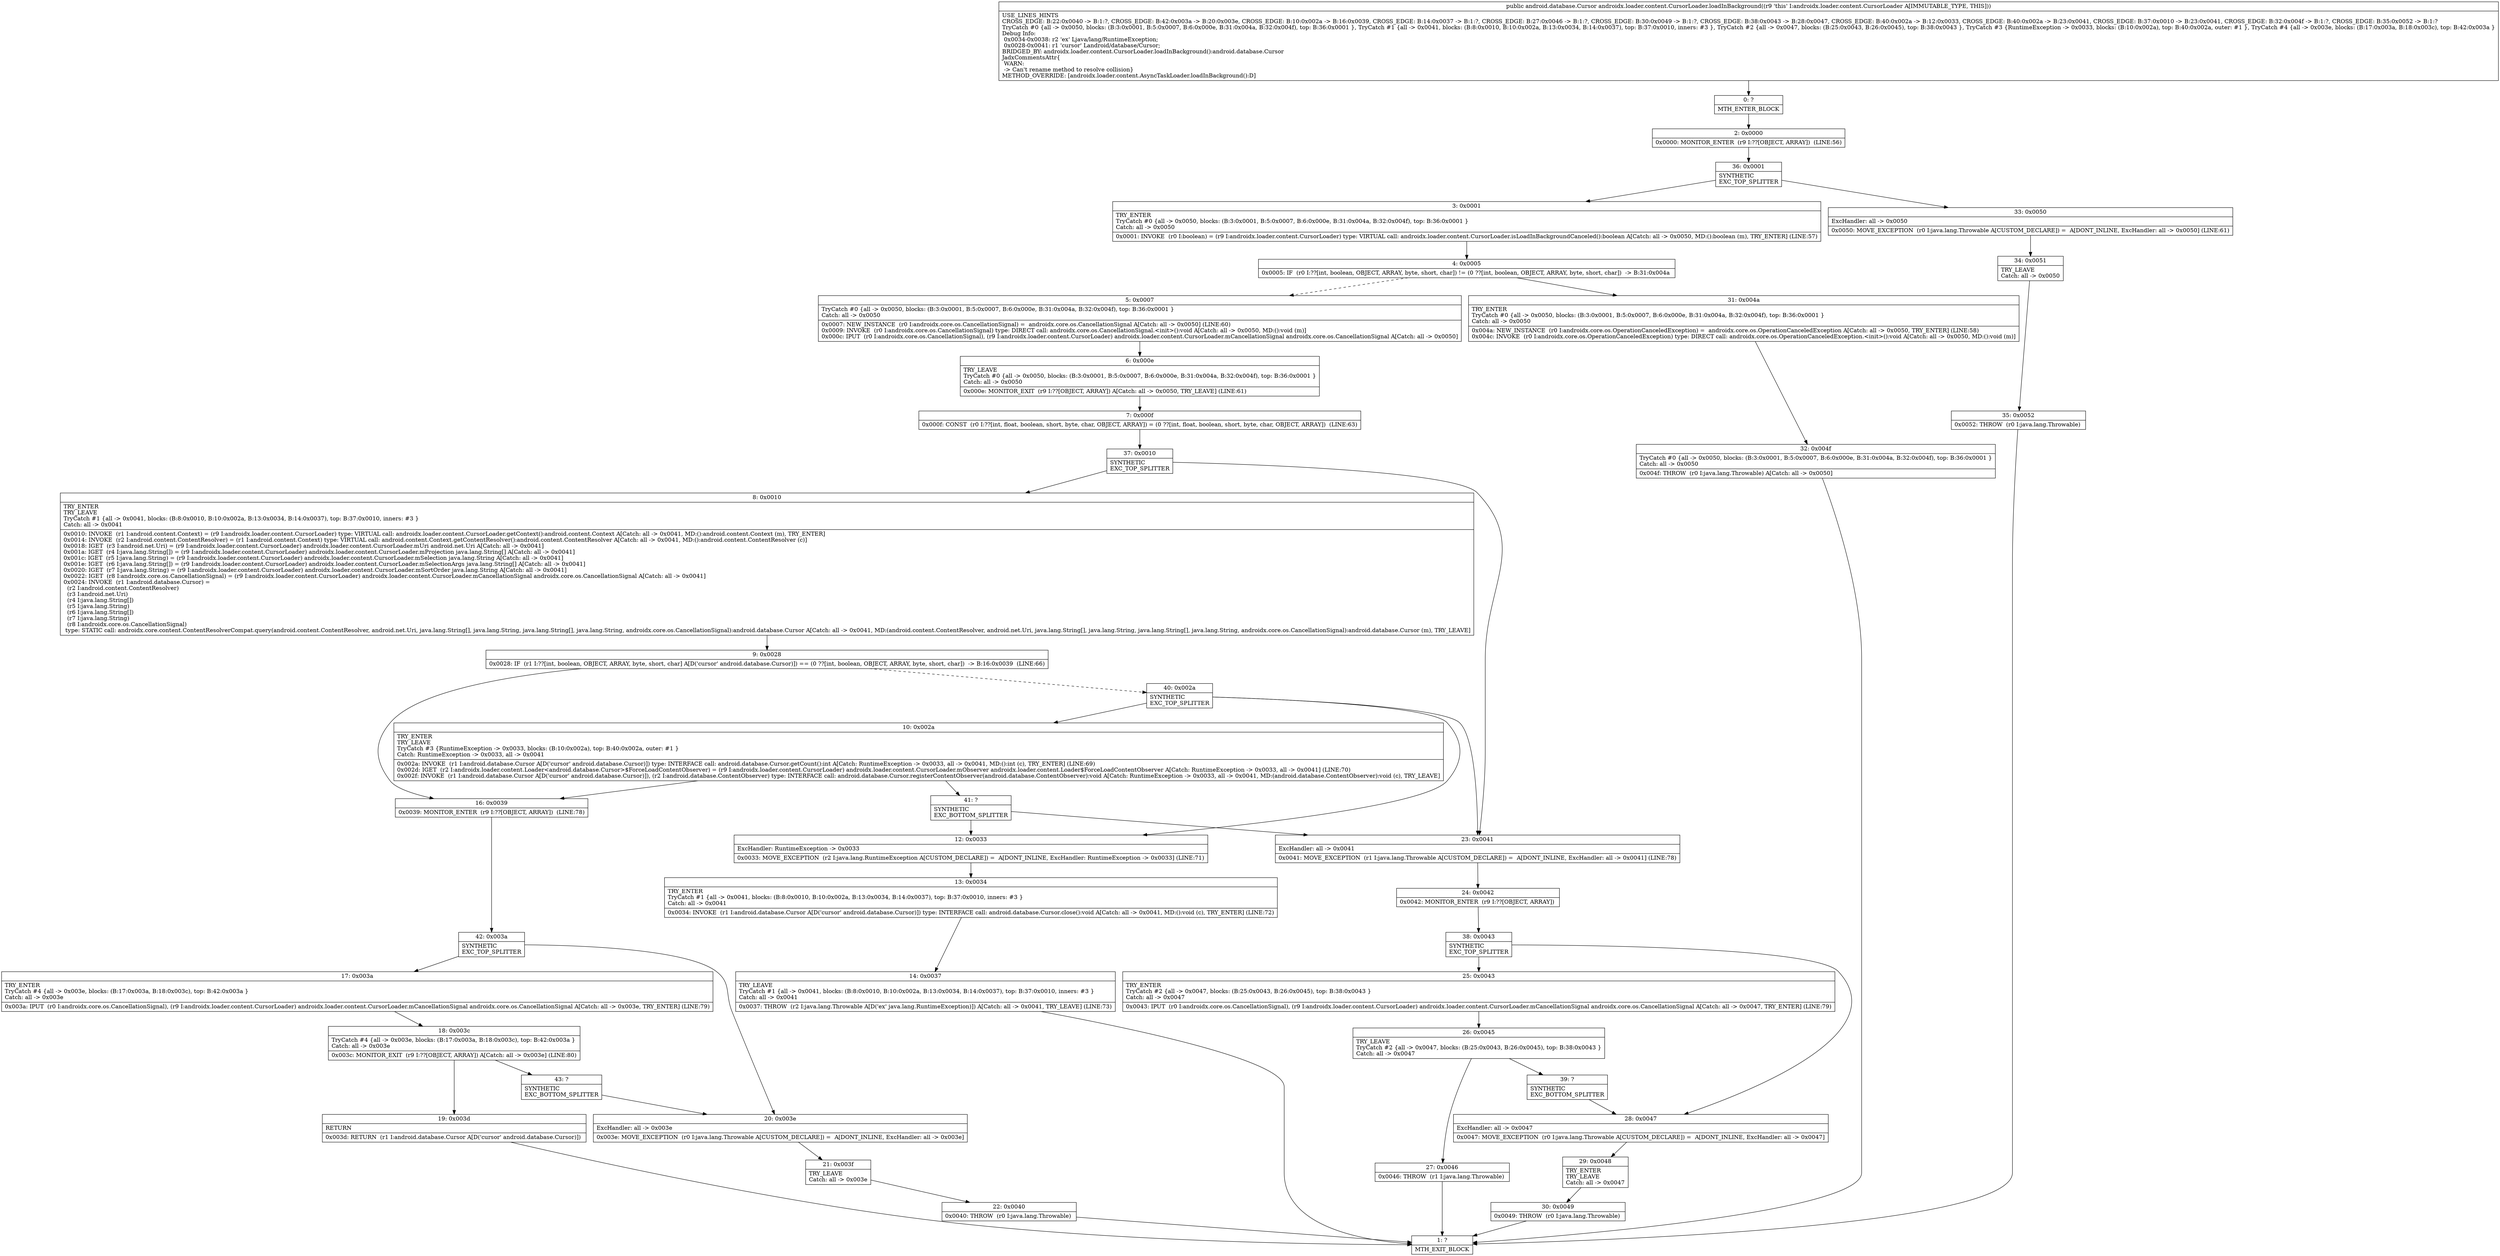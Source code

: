 digraph "CFG forandroidx.loader.content.CursorLoader.loadInBackground()Landroid\/database\/Cursor;" {
Node_0 [shape=record,label="{0\:\ ?|MTH_ENTER_BLOCK\l}"];
Node_2 [shape=record,label="{2\:\ 0x0000|0x0000: MONITOR_ENTER  (r9 I:??[OBJECT, ARRAY])  (LINE:56)\l}"];
Node_36 [shape=record,label="{36\:\ 0x0001|SYNTHETIC\lEXC_TOP_SPLITTER\l}"];
Node_3 [shape=record,label="{3\:\ 0x0001|TRY_ENTER\lTryCatch #0 \{all \-\> 0x0050, blocks: (B:3:0x0001, B:5:0x0007, B:6:0x000e, B:31:0x004a, B:32:0x004f), top: B:36:0x0001 \}\lCatch: all \-\> 0x0050\l|0x0001: INVOKE  (r0 I:boolean) = (r9 I:androidx.loader.content.CursorLoader) type: VIRTUAL call: androidx.loader.content.CursorLoader.isLoadInBackgroundCanceled():boolean A[Catch: all \-\> 0x0050, MD:():boolean (m), TRY_ENTER] (LINE:57)\l}"];
Node_4 [shape=record,label="{4\:\ 0x0005|0x0005: IF  (r0 I:??[int, boolean, OBJECT, ARRAY, byte, short, char]) != (0 ??[int, boolean, OBJECT, ARRAY, byte, short, char])  \-\> B:31:0x004a \l}"];
Node_5 [shape=record,label="{5\:\ 0x0007|TryCatch #0 \{all \-\> 0x0050, blocks: (B:3:0x0001, B:5:0x0007, B:6:0x000e, B:31:0x004a, B:32:0x004f), top: B:36:0x0001 \}\lCatch: all \-\> 0x0050\l|0x0007: NEW_INSTANCE  (r0 I:androidx.core.os.CancellationSignal) =  androidx.core.os.CancellationSignal A[Catch: all \-\> 0x0050] (LINE:60)\l0x0009: INVOKE  (r0 I:androidx.core.os.CancellationSignal) type: DIRECT call: androidx.core.os.CancellationSignal.\<init\>():void A[Catch: all \-\> 0x0050, MD:():void (m)]\l0x000c: IPUT  (r0 I:androidx.core.os.CancellationSignal), (r9 I:androidx.loader.content.CursorLoader) androidx.loader.content.CursorLoader.mCancellationSignal androidx.core.os.CancellationSignal A[Catch: all \-\> 0x0050]\l}"];
Node_6 [shape=record,label="{6\:\ 0x000e|TRY_LEAVE\lTryCatch #0 \{all \-\> 0x0050, blocks: (B:3:0x0001, B:5:0x0007, B:6:0x000e, B:31:0x004a, B:32:0x004f), top: B:36:0x0001 \}\lCatch: all \-\> 0x0050\l|0x000e: MONITOR_EXIT  (r9 I:??[OBJECT, ARRAY]) A[Catch: all \-\> 0x0050, TRY_LEAVE] (LINE:61)\l}"];
Node_7 [shape=record,label="{7\:\ 0x000f|0x000f: CONST  (r0 I:??[int, float, boolean, short, byte, char, OBJECT, ARRAY]) = (0 ??[int, float, boolean, short, byte, char, OBJECT, ARRAY])  (LINE:63)\l}"];
Node_37 [shape=record,label="{37\:\ 0x0010|SYNTHETIC\lEXC_TOP_SPLITTER\l}"];
Node_8 [shape=record,label="{8\:\ 0x0010|TRY_ENTER\lTRY_LEAVE\lTryCatch #1 \{all \-\> 0x0041, blocks: (B:8:0x0010, B:10:0x002a, B:13:0x0034, B:14:0x0037), top: B:37:0x0010, inners: #3 \}\lCatch: all \-\> 0x0041\l|0x0010: INVOKE  (r1 I:android.content.Context) = (r9 I:androidx.loader.content.CursorLoader) type: VIRTUAL call: androidx.loader.content.CursorLoader.getContext():android.content.Context A[Catch: all \-\> 0x0041, MD:():android.content.Context (m), TRY_ENTER]\l0x0014: INVOKE  (r2 I:android.content.ContentResolver) = (r1 I:android.content.Context) type: VIRTUAL call: android.content.Context.getContentResolver():android.content.ContentResolver A[Catch: all \-\> 0x0041, MD:():android.content.ContentResolver (c)]\l0x0018: IGET  (r3 I:android.net.Uri) = (r9 I:androidx.loader.content.CursorLoader) androidx.loader.content.CursorLoader.mUri android.net.Uri A[Catch: all \-\> 0x0041]\l0x001a: IGET  (r4 I:java.lang.String[]) = (r9 I:androidx.loader.content.CursorLoader) androidx.loader.content.CursorLoader.mProjection java.lang.String[] A[Catch: all \-\> 0x0041]\l0x001c: IGET  (r5 I:java.lang.String) = (r9 I:androidx.loader.content.CursorLoader) androidx.loader.content.CursorLoader.mSelection java.lang.String A[Catch: all \-\> 0x0041]\l0x001e: IGET  (r6 I:java.lang.String[]) = (r9 I:androidx.loader.content.CursorLoader) androidx.loader.content.CursorLoader.mSelectionArgs java.lang.String[] A[Catch: all \-\> 0x0041]\l0x0020: IGET  (r7 I:java.lang.String) = (r9 I:androidx.loader.content.CursorLoader) androidx.loader.content.CursorLoader.mSortOrder java.lang.String A[Catch: all \-\> 0x0041]\l0x0022: IGET  (r8 I:androidx.core.os.CancellationSignal) = (r9 I:androidx.loader.content.CursorLoader) androidx.loader.content.CursorLoader.mCancellationSignal androidx.core.os.CancellationSignal A[Catch: all \-\> 0x0041]\l0x0024: INVOKE  (r1 I:android.database.Cursor) = \l  (r2 I:android.content.ContentResolver)\l  (r3 I:android.net.Uri)\l  (r4 I:java.lang.String[])\l  (r5 I:java.lang.String)\l  (r6 I:java.lang.String[])\l  (r7 I:java.lang.String)\l  (r8 I:androidx.core.os.CancellationSignal)\l type: STATIC call: androidx.core.content.ContentResolverCompat.query(android.content.ContentResolver, android.net.Uri, java.lang.String[], java.lang.String, java.lang.String[], java.lang.String, androidx.core.os.CancellationSignal):android.database.Cursor A[Catch: all \-\> 0x0041, MD:(android.content.ContentResolver, android.net.Uri, java.lang.String[], java.lang.String, java.lang.String[], java.lang.String, androidx.core.os.CancellationSignal):android.database.Cursor (m), TRY_LEAVE]\l}"];
Node_9 [shape=record,label="{9\:\ 0x0028|0x0028: IF  (r1 I:??[int, boolean, OBJECT, ARRAY, byte, short, char] A[D('cursor' android.database.Cursor)]) == (0 ??[int, boolean, OBJECT, ARRAY, byte, short, char])  \-\> B:16:0x0039  (LINE:66)\l}"];
Node_16 [shape=record,label="{16\:\ 0x0039|0x0039: MONITOR_ENTER  (r9 I:??[OBJECT, ARRAY])  (LINE:78)\l}"];
Node_42 [shape=record,label="{42\:\ 0x003a|SYNTHETIC\lEXC_TOP_SPLITTER\l}"];
Node_17 [shape=record,label="{17\:\ 0x003a|TRY_ENTER\lTryCatch #4 \{all \-\> 0x003e, blocks: (B:17:0x003a, B:18:0x003c), top: B:42:0x003a \}\lCatch: all \-\> 0x003e\l|0x003a: IPUT  (r0 I:androidx.core.os.CancellationSignal), (r9 I:androidx.loader.content.CursorLoader) androidx.loader.content.CursorLoader.mCancellationSignal androidx.core.os.CancellationSignal A[Catch: all \-\> 0x003e, TRY_ENTER] (LINE:79)\l}"];
Node_18 [shape=record,label="{18\:\ 0x003c|TryCatch #4 \{all \-\> 0x003e, blocks: (B:17:0x003a, B:18:0x003c), top: B:42:0x003a \}\lCatch: all \-\> 0x003e\l|0x003c: MONITOR_EXIT  (r9 I:??[OBJECT, ARRAY]) A[Catch: all \-\> 0x003e] (LINE:80)\l}"];
Node_19 [shape=record,label="{19\:\ 0x003d|RETURN\l|0x003d: RETURN  (r1 I:android.database.Cursor A[D('cursor' android.database.Cursor)]) \l}"];
Node_1 [shape=record,label="{1\:\ ?|MTH_EXIT_BLOCK\l}"];
Node_43 [shape=record,label="{43\:\ ?|SYNTHETIC\lEXC_BOTTOM_SPLITTER\l}"];
Node_20 [shape=record,label="{20\:\ 0x003e|ExcHandler: all \-\> 0x003e\l|0x003e: MOVE_EXCEPTION  (r0 I:java.lang.Throwable A[CUSTOM_DECLARE]) =  A[DONT_INLINE, ExcHandler: all \-\> 0x003e]\l}"];
Node_21 [shape=record,label="{21\:\ 0x003f|TRY_LEAVE\lCatch: all \-\> 0x003e\l}"];
Node_22 [shape=record,label="{22\:\ 0x0040|0x0040: THROW  (r0 I:java.lang.Throwable) \l}"];
Node_40 [shape=record,label="{40\:\ 0x002a|SYNTHETIC\lEXC_TOP_SPLITTER\l}"];
Node_10 [shape=record,label="{10\:\ 0x002a|TRY_ENTER\lTRY_LEAVE\lTryCatch #3 \{RuntimeException \-\> 0x0033, blocks: (B:10:0x002a), top: B:40:0x002a, outer: #1 \}\lCatch: RuntimeException \-\> 0x0033, all \-\> 0x0041\l|0x002a: INVOKE  (r1 I:android.database.Cursor A[D('cursor' android.database.Cursor)]) type: INTERFACE call: android.database.Cursor.getCount():int A[Catch: RuntimeException \-\> 0x0033, all \-\> 0x0041, MD:():int (c), TRY_ENTER] (LINE:69)\l0x002d: IGET  (r2 I:androidx.loader.content.Loader\<android.database.Cursor\>$ForceLoadContentObserver) = (r9 I:androidx.loader.content.CursorLoader) androidx.loader.content.CursorLoader.mObserver androidx.loader.content.Loader$ForceLoadContentObserver A[Catch: RuntimeException \-\> 0x0033, all \-\> 0x0041] (LINE:70)\l0x002f: INVOKE  (r1 I:android.database.Cursor A[D('cursor' android.database.Cursor)]), (r2 I:android.database.ContentObserver) type: INTERFACE call: android.database.Cursor.registerContentObserver(android.database.ContentObserver):void A[Catch: RuntimeException \-\> 0x0033, all \-\> 0x0041, MD:(android.database.ContentObserver):void (c), TRY_LEAVE]\l}"];
Node_41 [shape=record,label="{41\:\ ?|SYNTHETIC\lEXC_BOTTOM_SPLITTER\l}"];
Node_12 [shape=record,label="{12\:\ 0x0033|ExcHandler: RuntimeException \-\> 0x0033\l|0x0033: MOVE_EXCEPTION  (r2 I:java.lang.RuntimeException A[CUSTOM_DECLARE]) =  A[DONT_INLINE, ExcHandler: RuntimeException \-\> 0x0033] (LINE:71)\l}"];
Node_13 [shape=record,label="{13\:\ 0x0034|TRY_ENTER\lTryCatch #1 \{all \-\> 0x0041, blocks: (B:8:0x0010, B:10:0x002a, B:13:0x0034, B:14:0x0037), top: B:37:0x0010, inners: #3 \}\lCatch: all \-\> 0x0041\l|0x0034: INVOKE  (r1 I:android.database.Cursor A[D('cursor' android.database.Cursor)]) type: INTERFACE call: android.database.Cursor.close():void A[Catch: all \-\> 0x0041, MD:():void (c), TRY_ENTER] (LINE:72)\l}"];
Node_14 [shape=record,label="{14\:\ 0x0037|TRY_LEAVE\lTryCatch #1 \{all \-\> 0x0041, blocks: (B:8:0x0010, B:10:0x002a, B:13:0x0034, B:14:0x0037), top: B:37:0x0010, inners: #3 \}\lCatch: all \-\> 0x0041\l|0x0037: THROW  (r2 I:java.lang.Throwable A[D('ex' java.lang.RuntimeException)]) A[Catch: all \-\> 0x0041, TRY_LEAVE] (LINE:73)\l}"];
Node_23 [shape=record,label="{23\:\ 0x0041|ExcHandler: all \-\> 0x0041\l|0x0041: MOVE_EXCEPTION  (r1 I:java.lang.Throwable A[CUSTOM_DECLARE]) =  A[DONT_INLINE, ExcHandler: all \-\> 0x0041] (LINE:78)\l}"];
Node_24 [shape=record,label="{24\:\ 0x0042|0x0042: MONITOR_ENTER  (r9 I:??[OBJECT, ARRAY]) \l}"];
Node_38 [shape=record,label="{38\:\ 0x0043|SYNTHETIC\lEXC_TOP_SPLITTER\l}"];
Node_25 [shape=record,label="{25\:\ 0x0043|TRY_ENTER\lTryCatch #2 \{all \-\> 0x0047, blocks: (B:25:0x0043, B:26:0x0045), top: B:38:0x0043 \}\lCatch: all \-\> 0x0047\l|0x0043: IPUT  (r0 I:androidx.core.os.CancellationSignal), (r9 I:androidx.loader.content.CursorLoader) androidx.loader.content.CursorLoader.mCancellationSignal androidx.core.os.CancellationSignal A[Catch: all \-\> 0x0047, TRY_ENTER] (LINE:79)\l}"];
Node_26 [shape=record,label="{26\:\ 0x0045|TRY_LEAVE\lTryCatch #2 \{all \-\> 0x0047, blocks: (B:25:0x0043, B:26:0x0045), top: B:38:0x0043 \}\lCatch: all \-\> 0x0047\l}"];
Node_27 [shape=record,label="{27\:\ 0x0046|0x0046: THROW  (r1 I:java.lang.Throwable) \l}"];
Node_39 [shape=record,label="{39\:\ ?|SYNTHETIC\lEXC_BOTTOM_SPLITTER\l}"];
Node_28 [shape=record,label="{28\:\ 0x0047|ExcHandler: all \-\> 0x0047\l|0x0047: MOVE_EXCEPTION  (r0 I:java.lang.Throwable A[CUSTOM_DECLARE]) =  A[DONT_INLINE, ExcHandler: all \-\> 0x0047]\l}"];
Node_29 [shape=record,label="{29\:\ 0x0048|TRY_ENTER\lTRY_LEAVE\lCatch: all \-\> 0x0047\l}"];
Node_30 [shape=record,label="{30\:\ 0x0049|0x0049: THROW  (r0 I:java.lang.Throwable) \l}"];
Node_31 [shape=record,label="{31\:\ 0x004a|TRY_ENTER\lTryCatch #0 \{all \-\> 0x0050, blocks: (B:3:0x0001, B:5:0x0007, B:6:0x000e, B:31:0x004a, B:32:0x004f), top: B:36:0x0001 \}\lCatch: all \-\> 0x0050\l|0x004a: NEW_INSTANCE  (r0 I:androidx.core.os.OperationCanceledException) =  androidx.core.os.OperationCanceledException A[Catch: all \-\> 0x0050, TRY_ENTER] (LINE:58)\l0x004c: INVOKE  (r0 I:androidx.core.os.OperationCanceledException) type: DIRECT call: androidx.core.os.OperationCanceledException.\<init\>():void A[Catch: all \-\> 0x0050, MD:():void (m)]\l}"];
Node_32 [shape=record,label="{32\:\ 0x004f|TryCatch #0 \{all \-\> 0x0050, blocks: (B:3:0x0001, B:5:0x0007, B:6:0x000e, B:31:0x004a, B:32:0x004f), top: B:36:0x0001 \}\lCatch: all \-\> 0x0050\l|0x004f: THROW  (r0 I:java.lang.Throwable) A[Catch: all \-\> 0x0050]\l}"];
Node_33 [shape=record,label="{33\:\ 0x0050|ExcHandler: all \-\> 0x0050\l|0x0050: MOVE_EXCEPTION  (r0 I:java.lang.Throwable A[CUSTOM_DECLARE]) =  A[DONT_INLINE, ExcHandler: all \-\> 0x0050] (LINE:61)\l}"];
Node_34 [shape=record,label="{34\:\ 0x0051|TRY_LEAVE\lCatch: all \-\> 0x0050\l}"];
Node_35 [shape=record,label="{35\:\ 0x0052|0x0052: THROW  (r0 I:java.lang.Throwable) \l}"];
MethodNode[shape=record,label="{public android.database.Cursor androidx.loader.content.CursorLoader.loadInBackground((r9 'this' I:androidx.loader.content.CursorLoader A[IMMUTABLE_TYPE, THIS]))  | USE_LINES_HINTS\lCROSS_EDGE: B:22:0x0040 \-\> B:1:?, CROSS_EDGE: B:42:0x003a \-\> B:20:0x003e, CROSS_EDGE: B:10:0x002a \-\> B:16:0x0039, CROSS_EDGE: B:14:0x0037 \-\> B:1:?, CROSS_EDGE: B:27:0x0046 \-\> B:1:?, CROSS_EDGE: B:30:0x0049 \-\> B:1:?, CROSS_EDGE: B:38:0x0043 \-\> B:28:0x0047, CROSS_EDGE: B:40:0x002a \-\> B:12:0x0033, CROSS_EDGE: B:40:0x002a \-\> B:23:0x0041, CROSS_EDGE: B:37:0x0010 \-\> B:23:0x0041, CROSS_EDGE: B:32:0x004f \-\> B:1:?, CROSS_EDGE: B:35:0x0052 \-\> B:1:?\lTryCatch #0 \{all \-\> 0x0050, blocks: (B:3:0x0001, B:5:0x0007, B:6:0x000e, B:31:0x004a, B:32:0x004f), top: B:36:0x0001 \}, TryCatch #1 \{all \-\> 0x0041, blocks: (B:8:0x0010, B:10:0x002a, B:13:0x0034, B:14:0x0037), top: B:37:0x0010, inners: #3 \}, TryCatch #2 \{all \-\> 0x0047, blocks: (B:25:0x0043, B:26:0x0045), top: B:38:0x0043 \}, TryCatch #3 \{RuntimeException \-\> 0x0033, blocks: (B:10:0x002a), top: B:40:0x002a, outer: #1 \}, TryCatch #4 \{all \-\> 0x003e, blocks: (B:17:0x003a, B:18:0x003c), top: B:42:0x003a \}\lDebug Info:\l  0x0034\-0x0038: r2 'ex' Ljava\/lang\/RuntimeException;\l  0x0028\-0x0041: r1 'cursor' Landroid\/database\/Cursor;\lBRIDGED_BY: androidx.loader.content.CursorLoader.loadInBackground():android.database.Cursor\lJadxCommentsAttr\{\l WARN: \l \-\> Can't rename method to resolve collision\}\lMETHOD_OVERRIDE: [androidx.loader.content.AsyncTaskLoader.loadInBackground():D]\l}"];
MethodNode -> Node_0;Node_0 -> Node_2;
Node_2 -> Node_36;
Node_36 -> Node_3;
Node_36 -> Node_33;
Node_3 -> Node_4;
Node_4 -> Node_5[style=dashed];
Node_4 -> Node_31;
Node_5 -> Node_6;
Node_6 -> Node_7;
Node_7 -> Node_37;
Node_37 -> Node_8;
Node_37 -> Node_23;
Node_8 -> Node_9;
Node_9 -> Node_16;
Node_9 -> Node_40[style=dashed];
Node_16 -> Node_42;
Node_42 -> Node_17;
Node_42 -> Node_20;
Node_17 -> Node_18;
Node_18 -> Node_19;
Node_18 -> Node_43;
Node_19 -> Node_1;
Node_43 -> Node_20;
Node_20 -> Node_21;
Node_21 -> Node_22;
Node_22 -> Node_1;
Node_40 -> Node_10;
Node_40 -> Node_12;
Node_40 -> Node_23;
Node_10 -> Node_16;
Node_10 -> Node_41;
Node_41 -> Node_12;
Node_41 -> Node_23;
Node_12 -> Node_13;
Node_13 -> Node_14;
Node_14 -> Node_1;
Node_23 -> Node_24;
Node_24 -> Node_38;
Node_38 -> Node_25;
Node_38 -> Node_28;
Node_25 -> Node_26;
Node_26 -> Node_27;
Node_26 -> Node_39;
Node_27 -> Node_1;
Node_39 -> Node_28;
Node_28 -> Node_29;
Node_29 -> Node_30;
Node_30 -> Node_1;
Node_31 -> Node_32;
Node_32 -> Node_1;
Node_33 -> Node_34;
Node_34 -> Node_35;
Node_35 -> Node_1;
}

